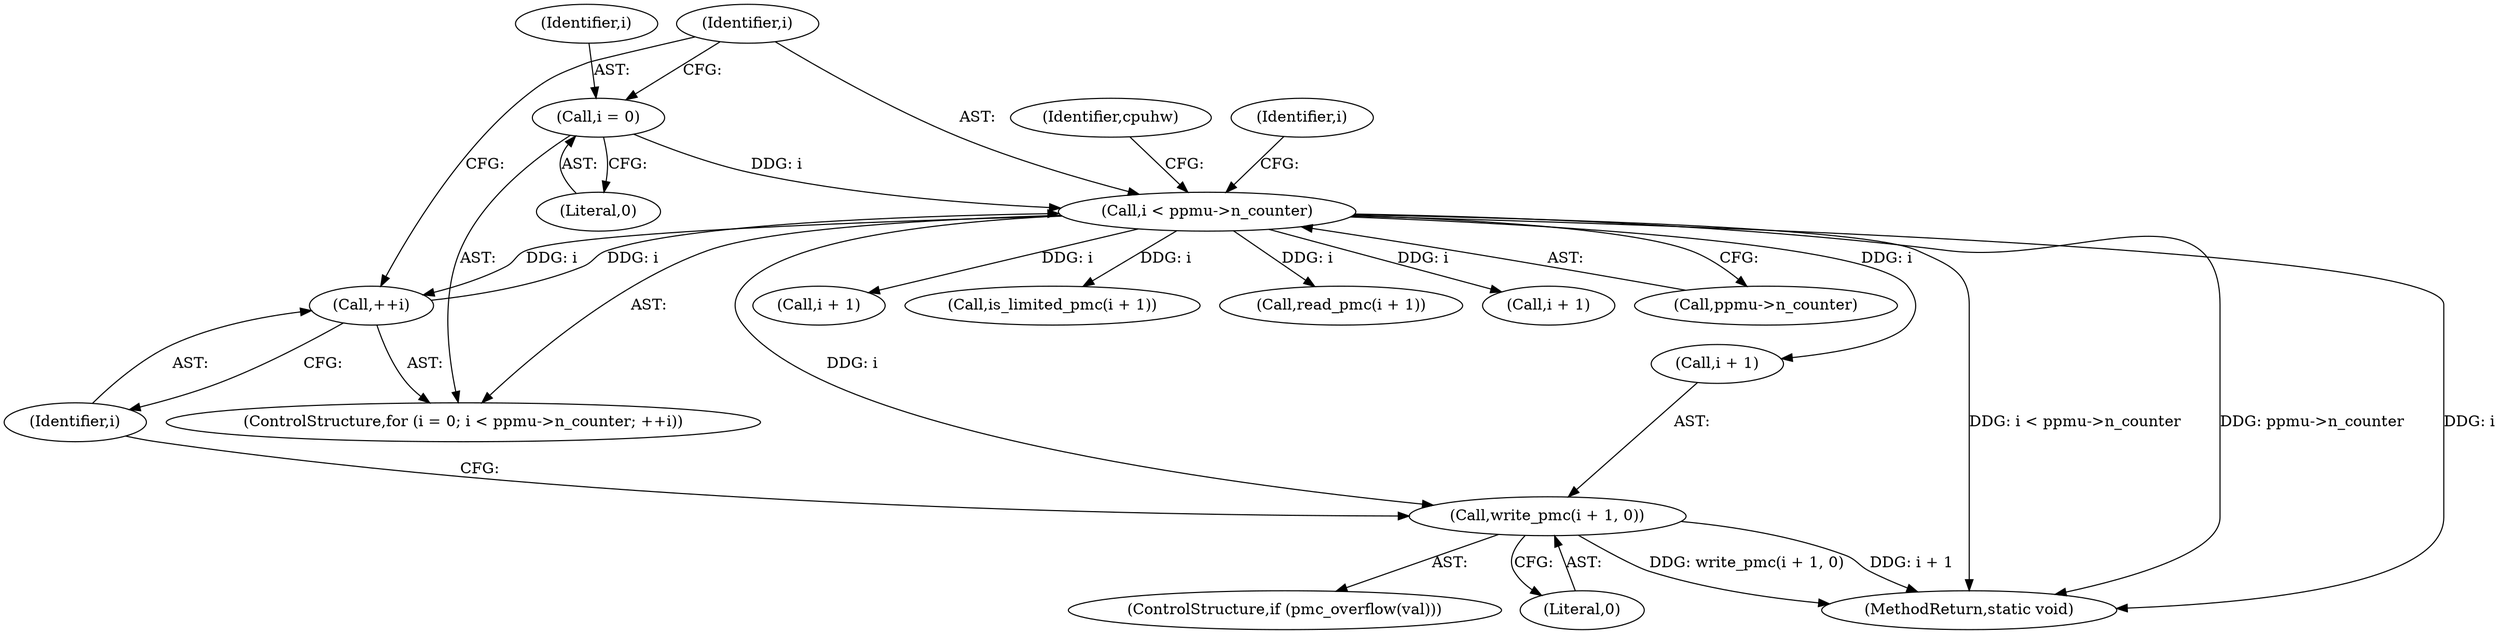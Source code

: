 digraph "0_linux_a8b0ca17b80e92faab46ee7179ba9e99ccb61233_15@API" {
"1000229" [label="(Call,write_pmc(i + 1, 0))"];
"1000206" [label="(Call,i < ppmu->n_counter)"];
"1000211" [label="(Call,++i)"];
"1000203" [label="(Call,i = 0)"];
"1000226" [label="(ControlStructure,if (pmc_overflow(val)))"];
"1000233" [label="(Literal,0)"];
"1000216" [label="(Call,i + 1)"];
"1000206" [label="(Call,i < ppmu->n_counter)"];
"1000203" [label="(Call,i = 0)"];
"1000215" [label="(Call,is_limited_pmc(i + 1))"];
"1000204" [label="(Identifier,i)"];
"1000222" [label="(Call,read_pmc(i + 1))"];
"1000207" [label="(Identifier,i)"];
"1000230" [label="(Call,i + 1)"];
"1000223" [label="(Call,i + 1)"];
"1000229" [label="(Call,write_pmc(i + 1, 0))"];
"1000246" [label="(MethodReturn,static void)"];
"1000205" [label="(Literal,0)"];
"1000212" [label="(Identifier,i)"];
"1000235" [label="(Identifier,cpuhw)"];
"1000202" [label="(ControlStructure,for (i = 0; i < ppmu->n_counter; ++i))"];
"1000208" [label="(Call,ppmu->n_counter)"];
"1000211" [label="(Call,++i)"];
"1000217" [label="(Identifier,i)"];
"1000229" -> "1000226"  [label="AST: "];
"1000229" -> "1000233"  [label="CFG: "];
"1000230" -> "1000229"  [label="AST: "];
"1000233" -> "1000229"  [label="AST: "];
"1000212" -> "1000229"  [label="CFG: "];
"1000229" -> "1000246"  [label="DDG: write_pmc(i + 1, 0)"];
"1000229" -> "1000246"  [label="DDG: i + 1"];
"1000206" -> "1000229"  [label="DDG: i"];
"1000206" -> "1000202"  [label="AST: "];
"1000206" -> "1000208"  [label="CFG: "];
"1000207" -> "1000206"  [label="AST: "];
"1000208" -> "1000206"  [label="AST: "];
"1000217" -> "1000206"  [label="CFG: "];
"1000235" -> "1000206"  [label="CFG: "];
"1000206" -> "1000246"  [label="DDG: i < ppmu->n_counter"];
"1000206" -> "1000246"  [label="DDG: ppmu->n_counter"];
"1000206" -> "1000246"  [label="DDG: i"];
"1000211" -> "1000206"  [label="DDG: i"];
"1000203" -> "1000206"  [label="DDG: i"];
"1000206" -> "1000211"  [label="DDG: i"];
"1000206" -> "1000215"  [label="DDG: i"];
"1000206" -> "1000216"  [label="DDG: i"];
"1000206" -> "1000222"  [label="DDG: i"];
"1000206" -> "1000223"  [label="DDG: i"];
"1000206" -> "1000230"  [label="DDG: i"];
"1000211" -> "1000202"  [label="AST: "];
"1000211" -> "1000212"  [label="CFG: "];
"1000212" -> "1000211"  [label="AST: "];
"1000207" -> "1000211"  [label="CFG: "];
"1000203" -> "1000202"  [label="AST: "];
"1000203" -> "1000205"  [label="CFG: "];
"1000204" -> "1000203"  [label="AST: "];
"1000205" -> "1000203"  [label="AST: "];
"1000207" -> "1000203"  [label="CFG: "];
}
